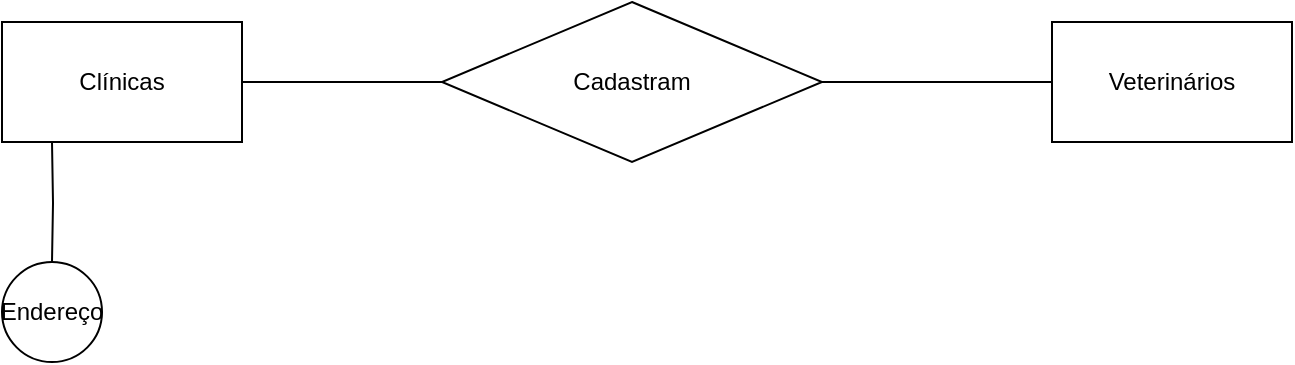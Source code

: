 <mxfile version="14.4.2" type="device"><diagram id="-nCnG6YXvI1XAzTpInI0" name="Page-1"><mxGraphModel dx="868" dy="393" grid="1" gridSize="10" guides="1" tooltips="1" connect="1" arrows="1" fold="1" page="1" pageScale="1" pageWidth="827" pageHeight="1169" math="0" shadow="0"><root><mxCell id="0"/><mxCell id="1" parent="0"/><mxCell id="E6Hi3VAXUCWHe6t6z4LQ-6" style="edgeStyle=orthogonalEdgeStyle;rounded=0;orthogonalLoop=1;jettySize=auto;html=1;entryX=0.5;entryY=0;entryDx=0;entryDy=0;endArrow=none;endFill=0;" edge="1" parent="1" target="E6Hi3VAXUCWHe6t6z4LQ-5"><mxGeometry relative="1" as="geometry"><mxPoint x="145" y="190" as="sourcePoint"/></mxGeometry></mxCell><mxCell id="E6Hi3VAXUCWHe6t6z4LQ-8" value="" style="edgeStyle=orthogonalEdgeStyle;rounded=0;orthogonalLoop=1;jettySize=auto;html=1;endArrow=none;endFill=0;" edge="1" parent="1" source="E6Hi3VAXUCWHe6t6z4LQ-2" target="E6Hi3VAXUCWHe6t6z4LQ-7"><mxGeometry relative="1" as="geometry"/></mxCell><mxCell id="E6Hi3VAXUCWHe6t6z4LQ-2" value="Clínicas" style="rounded=0;whiteSpace=wrap;html=1;" vertex="1" parent="1"><mxGeometry x="120" y="130" width="120" height="60" as="geometry"/></mxCell><mxCell id="E6Hi3VAXUCWHe6t6z4LQ-5" value="Endereço" style="ellipse;whiteSpace=wrap;html=1;aspect=fixed;" vertex="1" parent="1"><mxGeometry x="120" y="250" width="50" height="50" as="geometry"/></mxCell><mxCell id="E6Hi3VAXUCWHe6t6z4LQ-10" value="" style="edgeStyle=orthogonalEdgeStyle;rounded=0;orthogonalLoop=1;jettySize=auto;html=1;endArrow=none;endFill=0;" edge="1" parent="1" source="E6Hi3VAXUCWHe6t6z4LQ-7" target="E6Hi3VAXUCWHe6t6z4LQ-9"><mxGeometry relative="1" as="geometry"/></mxCell><mxCell id="E6Hi3VAXUCWHe6t6z4LQ-7" value="Cadastram" style="rhombus;whiteSpace=wrap;html=1;rounded=0;" vertex="1" parent="1"><mxGeometry x="340" y="120" width="190" height="80" as="geometry"/></mxCell><mxCell id="E6Hi3VAXUCWHe6t6z4LQ-9" value="Veterinários" style="whiteSpace=wrap;html=1;rounded=0;" vertex="1" parent="1"><mxGeometry x="645" y="130" width="120" height="60" as="geometry"/></mxCell></root></mxGraphModel></diagram></mxfile>